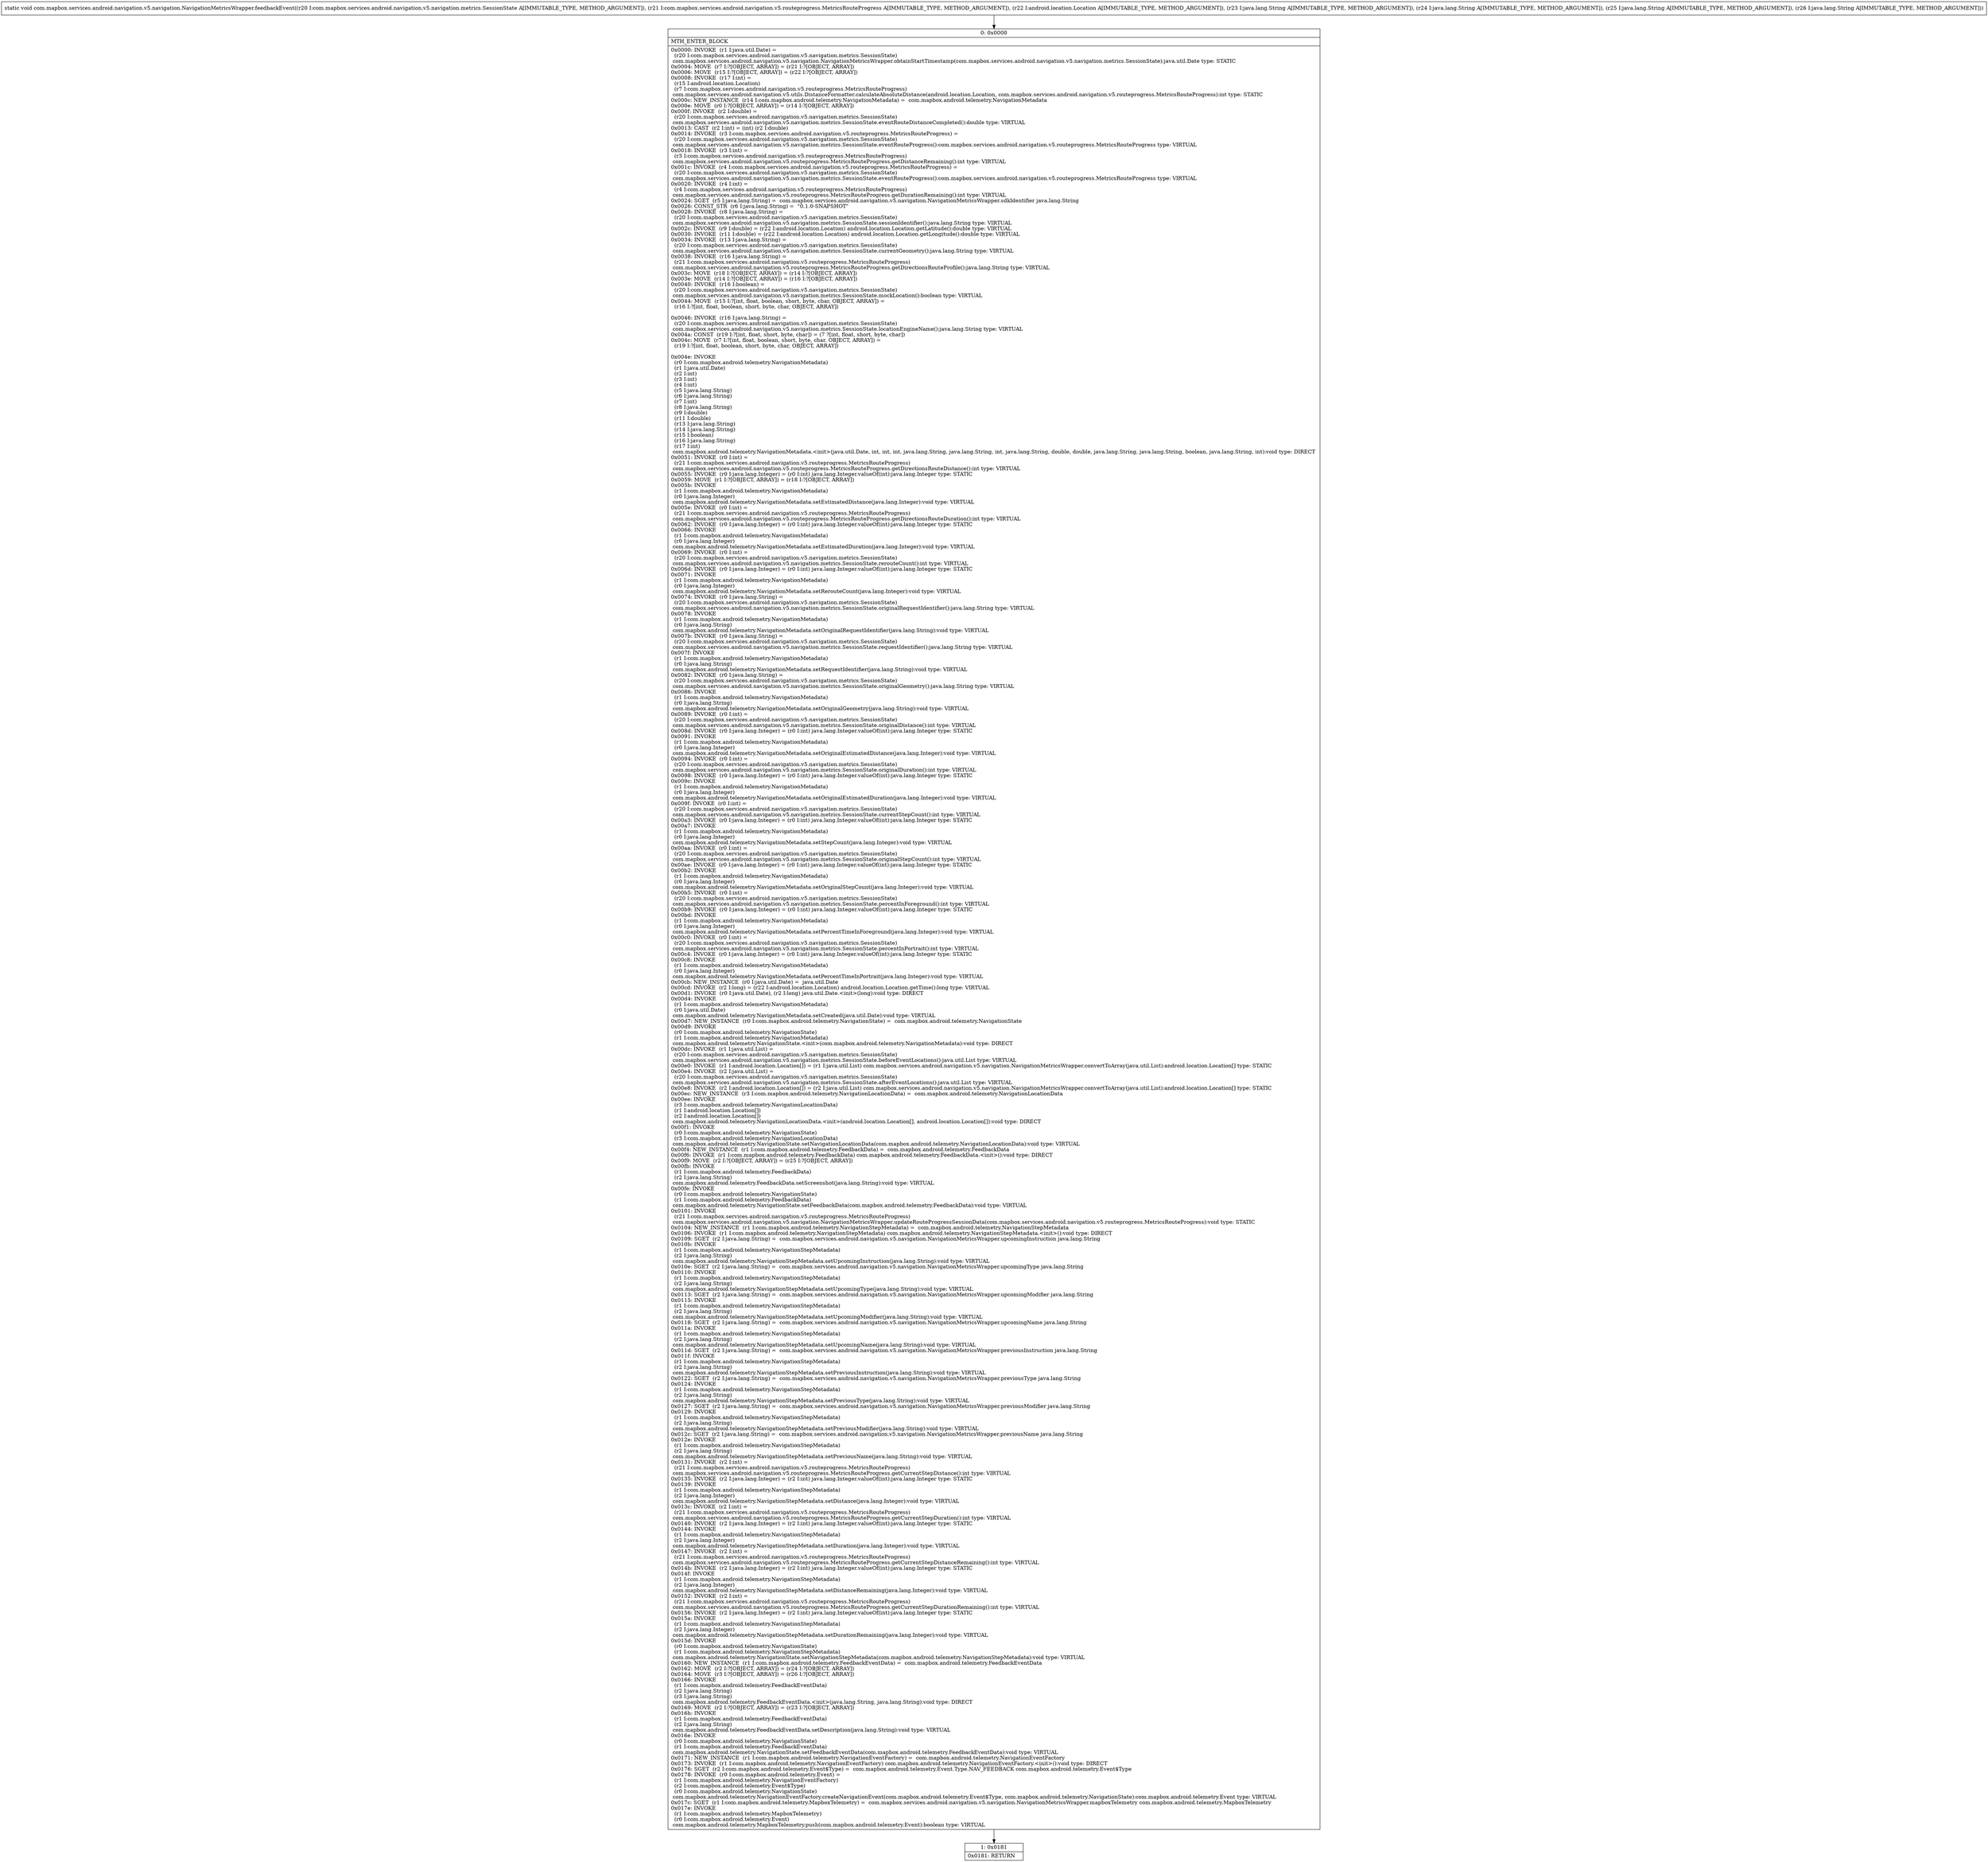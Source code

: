 digraph "CFG forcom.mapbox.services.android.navigation.v5.navigation.NavigationMetricsWrapper.feedbackEvent(Lcom\/mapbox\/services\/android\/navigation\/v5\/navigation\/metrics\/SessionState;Lcom\/mapbox\/services\/android\/navigation\/v5\/routeprogress\/MetricsRouteProgress;Landroid\/location\/Location;Ljava\/lang\/String;Ljava\/lang\/String;Ljava\/lang\/String;Ljava\/lang\/String;)V" {
Node_0 [shape=record,label="{0\:\ 0x0000|MTH_ENTER_BLOCK\l|0x0000: INVOKE  (r1 I:java.util.Date) = \l  (r20 I:com.mapbox.services.android.navigation.v5.navigation.metrics.SessionState)\l com.mapbox.services.android.navigation.v5.navigation.NavigationMetricsWrapper.obtainStartTimestamp(com.mapbox.services.android.navigation.v5.navigation.metrics.SessionState):java.util.Date type: STATIC \l0x0004: MOVE  (r7 I:?[OBJECT, ARRAY]) = (r21 I:?[OBJECT, ARRAY]) \l0x0006: MOVE  (r15 I:?[OBJECT, ARRAY]) = (r22 I:?[OBJECT, ARRAY]) \l0x0008: INVOKE  (r17 I:int) = \l  (r15 I:android.location.Location)\l  (r7 I:com.mapbox.services.android.navigation.v5.routeprogress.MetricsRouteProgress)\l com.mapbox.services.android.navigation.v5.utils.DistanceFormatter.calculateAbsoluteDistance(android.location.Location, com.mapbox.services.android.navigation.v5.routeprogress.MetricsRouteProgress):int type: STATIC \l0x000c: NEW_INSTANCE  (r14 I:com.mapbox.android.telemetry.NavigationMetadata) =  com.mapbox.android.telemetry.NavigationMetadata \l0x000e: MOVE  (r0 I:?[OBJECT, ARRAY]) = (r14 I:?[OBJECT, ARRAY]) \l0x000f: INVOKE  (r2 I:double) = \l  (r20 I:com.mapbox.services.android.navigation.v5.navigation.metrics.SessionState)\l com.mapbox.services.android.navigation.v5.navigation.metrics.SessionState.eventRouteDistanceCompleted():double type: VIRTUAL \l0x0013: CAST  (r2 I:int) = (int) (r2 I:double) \l0x0014: INVOKE  (r3 I:com.mapbox.services.android.navigation.v5.routeprogress.MetricsRouteProgress) = \l  (r20 I:com.mapbox.services.android.navigation.v5.navigation.metrics.SessionState)\l com.mapbox.services.android.navigation.v5.navigation.metrics.SessionState.eventRouteProgress():com.mapbox.services.android.navigation.v5.routeprogress.MetricsRouteProgress type: VIRTUAL \l0x0018: INVOKE  (r3 I:int) = \l  (r3 I:com.mapbox.services.android.navigation.v5.routeprogress.MetricsRouteProgress)\l com.mapbox.services.android.navigation.v5.routeprogress.MetricsRouteProgress.getDistanceRemaining():int type: VIRTUAL \l0x001c: INVOKE  (r4 I:com.mapbox.services.android.navigation.v5.routeprogress.MetricsRouteProgress) = \l  (r20 I:com.mapbox.services.android.navigation.v5.navigation.metrics.SessionState)\l com.mapbox.services.android.navigation.v5.navigation.metrics.SessionState.eventRouteProgress():com.mapbox.services.android.navigation.v5.routeprogress.MetricsRouteProgress type: VIRTUAL \l0x0020: INVOKE  (r4 I:int) = \l  (r4 I:com.mapbox.services.android.navigation.v5.routeprogress.MetricsRouteProgress)\l com.mapbox.services.android.navigation.v5.routeprogress.MetricsRouteProgress.getDurationRemaining():int type: VIRTUAL \l0x0024: SGET  (r5 I:java.lang.String) =  com.mapbox.services.android.navigation.v5.navigation.NavigationMetricsWrapper.sdkIdentifier java.lang.String \l0x0026: CONST_STR  (r6 I:java.lang.String) =  \"0.1.0\-SNAPSHOT\" \l0x0028: INVOKE  (r8 I:java.lang.String) = \l  (r20 I:com.mapbox.services.android.navigation.v5.navigation.metrics.SessionState)\l com.mapbox.services.android.navigation.v5.navigation.metrics.SessionState.sessionIdentifier():java.lang.String type: VIRTUAL \l0x002c: INVOKE  (r9 I:double) = (r22 I:android.location.Location) android.location.Location.getLatitude():double type: VIRTUAL \l0x0030: INVOKE  (r11 I:double) = (r22 I:android.location.Location) android.location.Location.getLongitude():double type: VIRTUAL \l0x0034: INVOKE  (r13 I:java.lang.String) = \l  (r20 I:com.mapbox.services.android.navigation.v5.navigation.metrics.SessionState)\l com.mapbox.services.android.navigation.v5.navigation.metrics.SessionState.currentGeometry():java.lang.String type: VIRTUAL \l0x0038: INVOKE  (r16 I:java.lang.String) = \l  (r21 I:com.mapbox.services.android.navigation.v5.routeprogress.MetricsRouteProgress)\l com.mapbox.services.android.navigation.v5.routeprogress.MetricsRouteProgress.getDirectionsRouteProfile():java.lang.String type: VIRTUAL \l0x003c: MOVE  (r18 I:?[OBJECT, ARRAY]) = (r14 I:?[OBJECT, ARRAY]) \l0x003e: MOVE  (r14 I:?[OBJECT, ARRAY]) = (r16 I:?[OBJECT, ARRAY]) \l0x0040: INVOKE  (r16 I:boolean) = \l  (r20 I:com.mapbox.services.android.navigation.v5.navigation.metrics.SessionState)\l com.mapbox.services.android.navigation.v5.navigation.metrics.SessionState.mockLocation():boolean type: VIRTUAL \l0x0044: MOVE  (r15 I:?[int, float, boolean, short, byte, char, OBJECT, ARRAY]) = \l  (r16 I:?[int, float, boolean, short, byte, char, OBJECT, ARRAY])\l \l0x0046: INVOKE  (r16 I:java.lang.String) = \l  (r20 I:com.mapbox.services.android.navigation.v5.navigation.metrics.SessionState)\l com.mapbox.services.android.navigation.v5.navigation.metrics.SessionState.locationEngineName():java.lang.String type: VIRTUAL \l0x004a: CONST  (r19 I:?[int, float, short, byte, char]) = (7 ?[int, float, short, byte, char]) \l0x004c: MOVE  (r7 I:?[int, float, boolean, short, byte, char, OBJECT, ARRAY]) = \l  (r19 I:?[int, float, boolean, short, byte, char, OBJECT, ARRAY])\l \l0x004e: INVOKE  \l  (r0 I:com.mapbox.android.telemetry.NavigationMetadata)\l  (r1 I:java.util.Date)\l  (r2 I:int)\l  (r3 I:int)\l  (r4 I:int)\l  (r5 I:java.lang.String)\l  (r6 I:java.lang.String)\l  (r7 I:int)\l  (r8 I:java.lang.String)\l  (r9 I:double)\l  (r11 I:double)\l  (r13 I:java.lang.String)\l  (r14 I:java.lang.String)\l  (r15 I:boolean)\l  (r16 I:java.lang.String)\l  (r17 I:int)\l com.mapbox.android.telemetry.NavigationMetadata.\<init\>(java.util.Date, int, int, int, java.lang.String, java.lang.String, int, java.lang.String, double, double, java.lang.String, java.lang.String, boolean, java.lang.String, int):void type: DIRECT \l0x0051: INVOKE  (r0 I:int) = \l  (r21 I:com.mapbox.services.android.navigation.v5.routeprogress.MetricsRouteProgress)\l com.mapbox.services.android.navigation.v5.routeprogress.MetricsRouteProgress.getDirectionsRouteDistance():int type: VIRTUAL \l0x0055: INVOKE  (r0 I:java.lang.Integer) = (r0 I:int) java.lang.Integer.valueOf(int):java.lang.Integer type: STATIC \l0x0059: MOVE  (r1 I:?[OBJECT, ARRAY]) = (r18 I:?[OBJECT, ARRAY]) \l0x005b: INVOKE  \l  (r1 I:com.mapbox.android.telemetry.NavigationMetadata)\l  (r0 I:java.lang.Integer)\l com.mapbox.android.telemetry.NavigationMetadata.setEstimatedDistance(java.lang.Integer):void type: VIRTUAL \l0x005e: INVOKE  (r0 I:int) = \l  (r21 I:com.mapbox.services.android.navigation.v5.routeprogress.MetricsRouteProgress)\l com.mapbox.services.android.navigation.v5.routeprogress.MetricsRouteProgress.getDirectionsRouteDuration():int type: VIRTUAL \l0x0062: INVOKE  (r0 I:java.lang.Integer) = (r0 I:int) java.lang.Integer.valueOf(int):java.lang.Integer type: STATIC \l0x0066: INVOKE  \l  (r1 I:com.mapbox.android.telemetry.NavigationMetadata)\l  (r0 I:java.lang.Integer)\l com.mapbox.android.telemetry.NavigationMetadata.setEstimatedDuration(java.lang.Integer):void type: VIRTUAL \l0x0069: INVOKE  (r0 I:int) = \l  (r20 I:com.mapbox.services.android.navigation.v5.navigation.metrics.SessionState)\l com.mapbox.services.android.navigation.v5.navigation.metrics.SessionState.rerouteCount():int type: VIRTUAL \l0x006d: INVOKE  (r0 I:java.lang.Integer) = (r0 I:int) java.lang.Integer.valueOf(int):java.lang.Integer type: STATIC \l0x0071: INVOKE  \l  (r1 I:com.mapbox.android.telemetry.NavigationMetadata)\l  (r0 I:java.lang.Integer)\l com.mapbox.android.telemetry.NavigationMetadata.setRerouteCount(java.lang.Integer):void type: VIRTUAL \l0x0074: INVOKE  (r0 I:java.lang.String) = \l  (r20 I:com.mapbox.services.android.navigation.v5.navigation.metrics.SessionState)\l com.mapbox.services.android.navigation.v5.navigation.metrics.SessionState.originalRequestIdentifier():java.lang.String type: VIRTUAL \l0x0078: INVOKE  \l  (r1 I:com.mapbox.android.telemetry.NavigationMetadata)\l  (r0 I:java.lang.String)\l com.mapbox.android.telemetry.NavigationMetadata.setOriginalRequestIdentifier(java.lang.String):void type: VIRTUAL \l0x007b: INVOKE  (r0 I:java.lang.String) = \l  (r20 I:com.mapbox.services.android.navigation.v5.navigation.metrics.SessionState)\l com.mapbox.services.android.navigation.v5.navigation.metrics.SessionState.requestIdentifier():java.lang.String type: VIRTUAL \l0x007f: INVOKE  \l  (r1 I:com.mapbox.android.telemetry.NavigationMetadata)\l  (r0 I:java.lang.String)\l com.mapbox.android.telemetry.NavigationMetadata.setRequestIdentifier(java.lang.String):void type: VIRTUAL \l0x0082: INVOKE  (r0 I:java.lang.String) = \l  (r20 I:com.mapbox.services.android.navigation.v5.navigation.metrics.SessionState)\l com.mapbox.services.android.navigation.v5.navigation.metrics.SessionState.originalGeometry():java.lang.String type: VIRTUAL \l0x0086: INVOKE  \l  (r1 I:com.mapbox.android.telemetry.NavigationMetadata)\l  (r0 I:java.lang.String)\l com.mapbox.android.telemetry.NavigationMetadata.setOriginalGeometry(java.lang.String):void type: VIRTUAL \l0x0089: INVOKE  (r0 I:int) = \l  (r20 I:com.mapbox.services.android.navigation.v5.navigation.metrics.SessionState)\l com.mapbox.services.android.navigation.v5.navigation.metrics.SessionState.originalDistance():int type: VIRTUAL \l0x008d: INVOKE  (r0 I:java.lang.Integer) = (r0 I:int) java.lang.Integer.valueOf(int):java.lang.Integer type: STATIC \l0x0091: INVOKE  \l  (r1 I:com.mapbox.android.telemetry.NavigationMetadata)\l  (r0 I:java.lang.Integer)\l com.mapbox.android.telemetry.NavigationMetadata.setOriginalEstimatedDistance(java.lang.Integer):void type: VIRTUAL \l0x0094: INVOKE  (r0 I:int) = \l  (r20 I:com.mapbox.services.android.navigation.v5.navigation.metrics.SessionState)\l com.mapbox.services.android.navigation.v5.navigation.metrics.SessionState.originalDuration():int type: VIRTUAL \l0x0098: INVOKE  (r0 I:java.lang.Integer) = (r0 I:int) java.lang.Integer.valueOf(int):java.lang.Integer type: STATIC \l0x009c: INVOKE  \l  (r1 I:com.mapbox.android.telemetry.NavigationMetadata)\l  (r0 I:java.lang.Integer)\l com.mapbox.android.telemetry.NavigationMetadata.setOriginalEstimatedDuration(java.lang.Integer):void type: VIRTUAL \l0x009f: INVOKE  (r0 I:int) = \l  (r20 I:com.mapbox.services.android.navigation.v5.navigation.metrics.SessionState)\l com.mapbox.services.android.navigation.v5.navigation.metrics.SessionState.currentStepCount():int type: VIRTUAL \l0x00a3: INVOKE  (r0 I:java.lang.Integer) = (r0 I:int) java.lang.Integer.valueOf(int):java.lang.Integer type: STATIC \l0x00a7: INVOKE  \l  (r1 I:com.mapbox.android.telemetry.NavigationMetadata)\l  (r0 I:java.lang.Integer)\l com.mapbox.android.telemetry.NavigationMetadata.setStepCount(java.lang.Integer):void type: VIRTUAL \l0x00aa: INVOKE  (r0 I:int) = \l  (r20 I:com.mapbox.services.android.navigation.v5.navigation.metrics.SessionState)\l com.mapbox.services.android.navigation.v5.navigation.metrics.SessionState.originalStepCount():int type: VIRTUAL \l0x00ae: INVOKE  (r0 I:java.lang.Integer) = (r0 I:int) java.lang.Integer.valueOf(int):java.lang.Integer type: STATIC \l0x00b2: INVOKE  \l  (r1 I:com.mapbox.android.telemetry.NavigationMetadata)\l  (r0 I:java.lang.Integer)\l com.mapbox.android.telemetry.NavigationMetadata.setOriginalStepCount(java.lang.Integer):void type: VIRTUAL \l0x00b5: INVOKE  (r0 I:int) = \l  (r20 I:com.mapbox.services.android.navigation.v5.navigation.metrics.SessionState)\l com.mapbox.services.android.navigation.v5.navigation.metrics.SessionState.percentInForeground():int type: VIRTUAL \l0x00b9: INVOKE  (r0 I:java.lang.Integer) = (r0 I:int) java.lang.Integer.valueOf(int):java.lang.Integer type: STATIC \l0x00bd: INVOKE  \l  (r1 I:com.mapbox.android.telemetry.NavigationMetadata)\l  (r0 I:java.lang.Integer)\l com.mapbox.android.telemetry.NavigationMetadata.setPercentTimeInForeground(java.lang.Integer):void type: VIRTUAL \l0x00c0: INVOKE  (r0 I:int) = \l  (r20 I:com.mapbox.services.android.navigation.v5.navigation.metrics.SessionState)\l com.mapbox.services.android.navigation.v5.navigation.metrics.SessionState.percentInPortrait():int type: VIRTUAL \l0x00c4: INVOKE  (r0 I:java.lang.Integer) = (r0 I:int) java.lang.Integer.valueOf(int):java.lang.Integer type: STATIC \l0x00c8: INVOKE  \l  (r1 I:com.mapbox.android.telemetry.NavigationMetadata)\l  (r0 I:java.lang.Integer)\l com.mapbox.android.telemetry.NavigationMetadata.setPercentTimeInPortrait(java.lang.Integer):void type: VIRTUAL \l0x00cb: NEW_INSTANCE  (r0 I:java.util.Date) =  java.util.Date \l0x00cd: INVOKE  (r2 I:long) = (r22 I:android.location.Location) android.location.Location.getTime():long type: VIRTUAL \l0x00d1: INVOKE  (r0 I:java.util.Date), (r2 I:long) java.util.Date.\<init\>(long):void type: DIRECT \l0x00d4: INVOKE  \l  (r1 I:com.mapbox.android.telemetry.NavigationMetadata)\l  (r0 I:java.util.Date)\l com.mapbox.android.telemetry.NavigationMetadata.setCreated(java.util.Date):void type: VIRTUAL \l0x00d7: NEW_INSTANCE  (r0 I:com.mapbox.android.telemetry.NavigationState) =  com.mapbox.android.telemetry.NavigationState \l0x00d9: INVOKE  \l  (r0 I:com.mapbox.android.telemetry.NavigationState)\l  (r1 I:com.mapbox.android.telemetry.NavigationMetadata)\l com.mapbox.android.telemetry.NavigationState.\<init\>(com.mapbox.android.telemetry.NavigationMetadata):void type: DIRECT \l0x00dc: INVOKE  (r1 I:java.util.List) = \l  (r20 I:com.mapbox.services.android.navigation.v5.navigation.metrics.SessionState)\l com.mapbox.services.android.navigation.v5.navigation.metrics.SessionState.beforeEventLocations():java.util.List type: VIRTUAL \l0x00e0: INVOKE  (r1 I:android.location.Location[]) = (r1 I:java.util.List) com.mapbox.services.android.navigation.v5.navigation.NavigationMetricsWrapper.convertToArray(java.util.List):android.location.Location[] type: STATIC \l0x00e4: INVOKE  (r2 I:java.util.List) = \l  (r20 I:com.mapbox.services.android.navigation.v5.navigation.metrics.SessionState)\l com.mapbox.services.android.navigation.v5.navigation.metrics.SessionState.afterEventLocations():java.util.List type: VIRTUAL \l0x00e8: INVOKE  (r2 I:android.location.Location[]) = (r2 I:java.util.List) com.mapbox.services.android.navigation.v5.navigation.NavigationMetricsWrapper.convertToArray(java.util.List):android.location.Location[] type: STATIC \l0x00ec: NEW_INSTANCE  (r3 I:com.mapbox.android.telemetry.NavigationLocationData) =  com.mapbox.android.telemetry.NavigationLocationData \l0x00ee: INVOKE  \l  (r3 I:com.mapbox.android.telemetry.NavigationLocationData)\l  (r1 I:android.location.Location[])\l  (r2 I:android.location.Location[])\l com.mapbox.android.telemetry.NavigationLocationData.\<init\>(android.location.Location[], android.location.Location[]):void type: DIRECT \l0x00f1: INVOKE  \l  (r0 I:com.mapbox.android.telemetry.NavigationState)\l  (r3 I:com.mapbox.android.telemetry.NavigationLocationData)\l com.mapbox.android.telemetry.NavigationState.setNavigationLocationData(com.mapbox.android.telemetry.NavigationLocationData):void type: VIRTUAL \l0x00f4: NEW_INSTANCE  (r1 I:com.mapbox.android.telemetry.FeedbackData) =  com.mapbox.android.telemetry.FeedbackData \l0x00f6: INVOKE  (r1 I:com.mapbox.android.telemetry.FeedbackData) com.mapbox.android.telemetry.FeedbackData.\<init\>():void type: DIRECT \l0x00f9: MOVE  (r2 I:?[OBJECT, ARRAY]) = (r25 I:?[OBJECT, ARRAY]) \l0x00fb: INVOKE  \l  (r1 I:com.mapbox.android.telemetry.FeedbackData)\l  (r2 I:java.lang.String)\l com.mapbox.android.telemetry.FeedbackData.setScreenshot(java.lang.String):void type: VIRTUAL \l0x00fe: INVOKE  \l  (r0 I:com.mapbox.android.telemetry.NavigationState)\l  (r1 I:com.mapbox.android.telemetry.FeedbackData)\l com.mapbox.android.telemetry.NavigationState.setFeedbackData(com.mapbox.android.telemetry.FeedbackData):void type: VIRTUAL \l0x0101: INVOKE  \l  (r21 I:com.mapbox.services.android.navigation.v5.routeprogress.MetricsRouteProgress)\l com.mapbox.services.android.navigation.v5.navigation.NavigationMetricsWrapper.updateRouteProgressSessionData(com.mapbox.services.android.navigation.v5.routeprogress.MetricsRouteProgress):void type: STATIC \l0x0104: NEW_INSTANCE  (r1 I:com.mapbox.android.telemetry.NavigationStepMetadata) =  com.mapbox.android.telemetry.NavigationStepMetadata \l0x0106: INVOKE  (r1 I:com.mapbox.android.telemetry.NavigationStepMetadata) com.mapbox.android.telemetry.NavigationStepMetadata.\<init\>():void type: DIRECT \l0x0109: SGET  (r2 I:java.lang.String) =  com.mapbox.services.android.navigation.v5.navigation.NavigationMetricsWrapper.upcomingInstruction java.lang.String \l0x010b: INVOKE  \l  (r1 I:com.mapbox.android.telemetry.NavigationStepMetadata)\l  (r2 I:java.lang.String)\l com.mapbox.android.telemetry.NavigationStepMetadata.setUpcomingInstruction(java.lang.String):void type: VIRTUAL \l0x010e: SGET  (r2 I:java.lang.String) =  com.mapbox.services.android.navigation.v5.navigation.NavigationMetricsWrapper.upcomingType java.lang.String \l0x0110: INVOKE  \l  (r1 I:com.mapbox.android.telemetry.NavigationStepMetadata)\l  (r2 I:java.lang.String)\l com.mapbox.android.telemetry.NavigationStepMetadata.setUpcomingType(java.lang.String):void type: VIRTUAL \l0x0113: SGET  (r2 I:java.lang.String) =  com.mapbox.services.android.navigation.v5.navigation.NavigationMetricsWrapper.upcomingModifier java.lang.String \l0x0115: INVOKE  \l  (r1 I:com.mapbox.android.telemetry.NavigationStepMetadata)\l  (r2 I:java.lang.String)\l com.mapbox.android.telemetry.NavigationStepMetadata.setUpcomingModifier(java.lang.String):void type: VIRTUAL \l0x0118: SGET  (r2 I:java.lang.String) =  com.mapbox.services.android.navigation.v5.navigation.NavigationMetricsWrapper.upcomingName java.lang.String \l0x011a: INVOKE  \l  (r1 I:com.mapbox.android.telemetry.NavigationStepMetadata)\l  (r2 I:java.lang.String)\l com.mapbox.android.telemetry.NavigationStepMetadata.setUpcomingName(java.lang.String):void type: VIRTUAL \l0x011d: SGET  (r2 I:java.lang.String) =  com.mapbox.services.android.navigation.v5.navigation.NavigationMetricsWrapper.previousInstruction java.lang.String \l0x011f: INVOKE  \l  (r1 I:com.mapbox.android.telemetry.NavigationStepMetadata)\l  (r2 I:java.lang.String)\l com.mapbox.android.telemetry.NavigationStepMetadata.setPreviousInstruction(java.lang.String):void type: VIRTUAL \l0x0122: SGET  (r2 I:java.lang.String) =  com.mapbox.services.android.navigation.v5.navigation.NavigationMetricsWrapper.previousType java.lang.String \l0x0124: INVOKE  \l  (r1 I:com.mapbox.android.telemetry.NavigationStepMetadata)\l  (r2 I:java.lang.String)\l com.mapbox.android.telemetry.NavigationStepMetadata.setPreviousType(java.lang.String):void type: VIRTUAL \l0x0127: SGET  (r2 I:java.lang.String) =  com.mapbox.services.android.navigation.v5.navigation.NavigationMetricsWrapper.previousModifier java.lang.String \l0x0129: INVOKE  \l  (r1 I:com.mapbox.android.telemetry.NavigationStepMetadata)\l  (r2 I:java.lang.String)\l com.mapbox.android.telemetry.NavigationStepMetadata.setPreviousModifier(java.lang.String):void type: VIRTUAL \l0x012c: SGET  (r2 I:java.lang.String) =  com.mapbox.services.android.navigation.v5.navigation.NavigationMetricsWrapper.previousName java.lang.String \l0x012e: INVOKE  \l  (r1 I:com.mapbox.android.telemetry.NavigationStepMetadata)\l  (r2 I:java.lang.String)\l com.mapbox.android.telemetry.NavigationStepMetadata.setPreviousName(java.lang.String):void type: VIRTUAL \l0x0131: INVOKE  (r2 I:int) = \l  (r21 I:com.mapbox.services.android.navigation.v5.routeprogress.MetricsRouteProgress)\l com.mapbox.services.android.navigation.v5.routeprogress.MetricsRouteProgress.getCurrentStepDistance():int type: VIRTUAL \l0x0135: INVOKE  (r2 I:java.lang.Integer) = (r2 I:int) java.lang.Integer.valueOf(int):java.lang.Integer type: STATIC \l0x0139: INVOKE  \l  (r1 I:com.mapbox.android.telemetry.NavigationStepMetadata)\l  (r2 I:java.lang.Integer)\l com.mapbox.android.telemetry.NavigationStepMetadata.setDistance(java.lang.Integer):void type: VIRTUAL \l0x013c: INVOKE  (r2 I:int) = \l  (r21 I:com.mapbox.services.android.navigation.v5.routeprogress.MetricsRouteProgress)\l com.mapbox.services.android.navigation.v5.routeprogress.MetricsRouteProgress.getCurrentStepDuration():int type: VIRTUAL \l0x0140: INVOKE  (r2 I:java.lang.Integer) = (r2 I:int) java.lang.Integer.valueOf(int):java.lang.Integer type: STATIC \l0x0144: INVOKE  \l  (r1 I:com.mapbox.android.telemetry.NavigationStepMetadata)\l  (r2 I:java.lang.Integer)\l com.mapbox.android.telemetry.NavigationStepMetadata.setDuration(java.lang.Integer):void type: VIRTUAL \l0x0147: INVOKE  (r2 I:int) = \l  (r21 I:com.mapbox.services.android.navigation.v5.routeprogress.MetricsRouteProgress)\l com.mapbox.services.android.navigation.v5.routeprogress.MetricsRouteProgress.getCurrentStepDistanceRemaining():int type: VIRTUAL \l0x014b: INVOKE  (r2 I:java.lang.Integer) = (r2 I:int) java.lang.Integer.valueOf(int):java.lang.Integer type: STATIC \l0x014f: INVOKE  \l  (r1 I:com.mapbox.android.telemetry.NavigationStepMetadata)\l  (r2 I:java.lang.Integer)\l com.mapbox.android.telemetry.NavigationStepMetadata.setDistanceRemaining(java.lang.Integer):void type: VIRTUAL \l0x0152: INVOKE  (r2 I:int) = \l  (r21 I:com.mapbox.services.android.navigation.v5.routeprogress.MetricsRouteProgress)\l com.mapbox.services.android.navigation.v5.routeprogress.MetricsRouteProgress.getCurrentStepDurationRemaining():int type: VIRTUAL \l0x0156: INVOKE  (r2 I:java.lang.Integer) = (r2 I:int) java.lang.Integer.valueOf(int):java.lang.Integer type: STATIC \l0x015a: INVOKE  \l  (r1 I:com.mapbox.android.telemetry.NavigationStepMetadata)\l  (r2 I:java.lang.Integer)\l com.mapbox.android.telemetry.NavigationStepMetadata.setDurationRemaining(java.lang.Integer):void type: VIRTUAL \l0x015d: INVOKE  \l  (r0 I:com.mapbox.android.telemetry.NavigationState)\l  (r1 I:com.mapbox.android.telemetry.NavigationStepMetadata)\l com.mapbox.android.telemetry.NavigationState.setNavigationStepMetadata(com.mapbox.android.telemetry.NavigationStepMetadata):void type: VIRTUAL \l0x0160: NEW_INSTANCE  (r1 I:com.mapbox.android.telemetry.FeedbackEventData) =  com.mapbox.android.telemetry.FeedbackEventData \l0x0162: MOVE  (r2 I:?[OBJECT, ARRAY]) = (r24 I:?[OBJECT, ARRAY]) \l0x0164: MOVE  (r3 I:?[OBJECT, ARRAY]) = (r26 I:?[OBJECT, ARRAY]) \l0x0166: INVOKE  \l  (r1 I:com.mapbox.android.telemetry.FeedbackEventData)\l  (r2 I:java.lang.String)\l  (r3 I:java.lang.String)\l com.mapbox.android.telemetry.FeedbackEventData.\<init\>(java.lang.String, java.lang.String):void type: DIRECT \l0x0169: MOVE  (r2 I:?[OBJECT, ARRAY]) = (r23 I:?[OBJECT, ARRAY]) \l0x016b: INVOKE  \l  (r1 I:com.mapbox.android.telemetry.FeedbackEventData)\l  (r2 I:java.lang.String)\l com.mapbox.android.telemetry.FeedbackEventData.setDescription(java.lang.String):void type: VIRTUAL \l0x016e: INVOKE  \l  (r0 I:com.mapbox.android.telemetry.NavigationState)\l  (r1 I:com.mapbox.android.telemetry.FeedbackEventData)\l com.mapbox.android.telemetry.NavigationState.setFeedbackEventData(com.mapbox.android.telemetry.FeedbackEventData):void type: VIRTUAL \l0x0171: NEW_INSTANCE  (r1 I:com.mapbox.android.telemetry.NavigationEventFactory) =  com.mapbox.android.telemetry.NavigationEventFactory \l0x0173: INVOKE  (r1 I:com.mapbox.android.telemetry.NavigationEventFactory) com.mapbox.android.telemetry.NavigationEventFactory.\<init\>():void type: DIRECT \l0x0176: SGET  (r2 I:com.mapbox.android.telemetry.Event$Type) =  com.mapbox.android.telemetry.Event.Type.NAV_FEEDBACK com.mapbox.android.telemetry.Event$Type \l0x0178: INVOKE  (r0 I:com.mapbox.android.telemetry.Event) = \l  (r1 I:com.mapbox.android.telemetry.NavigationEventFactory)\l  (r2 I:com.mapbox.android.telemetry.Event$Type)\l  (r0 I:com.mapbox.android.telemetry.NavigationState)\l com.mapbox.android.telemetry.NavigationEventFactory.createNavigationEvent(com.mapbox.android.telemetry.Event$Type, com.mapbox.android.telemetry.NavigationState):com.mapbox.android.telemetry.Event type: VIRTUAL \l0x017c: SGET  (r1 I:com.mapbox.android.telemetry.MapboxTelemetry) =  com.mapbox.services.android.navigation.v5.navigation.NavigationMetricsWrapper.mapboxTelemetry com.mapbox.android.telemetry.MapboxTelemetry \l0x017e: INVOKE  \l  (r1 I:com.mapbox.android.telemetry.MapboxTelemetry)\l  (r0 I:com.mapbox.android.telemetry.Event)\l com.mapbox.android.telemetry.MapboxTelemetry.push(com.mapbox.android.telemetry.Event):boolean type: VIRTUAL \l}"];
Node_1 [shape=record,label="{1\:\ 0x0181|0x0181: RETURN   \l}"];
MethodNode[shape=record,label="{static void com.mapbox.services.android.navigation.v5.navigation.NavigationMetricsWrapper.feedbackEvent((r20 I:com.mapbox.services.android.navigation.v5.navigation.metrics.SessionState A[IMMUTABLE_TYPE, METHOD_ARGUMENT]), (r21 I:com.mapbox.services.android.navigation.v5.routeprogress.MetricsRouteProgress A[IMMUTABLE_TYPE, METHOD_ARGUMENT]), (r22 I:android.location.Location A[IMMUTABLE_TYPE, METHOD_ARGUMENT]), (r23 I:java.lang.String A[IMMUTABLE_TYPE, METHOD_ARGUMENT]), (r24 I:java.lang.String A[IMMUTABLE_TYPE, METHOD_ARGUMENT]), (r25 I:java.lang.String A[IMMUTABLE_TYPE, METHOD_ARGUMENT]), (r26 I:java.lang.String A[IMMUTABLE_TYPE, METHOD_ARGUMENT])) }"];
MethodNode -> Node_0;
Node_0 -> Node_1;
}

